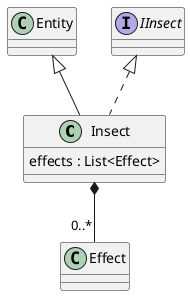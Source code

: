 @startuml insect

Insect *-- "0..*" Effect
class Insect extends Entity implements IInsect{
    effects : List<Effect>
}

@enduml